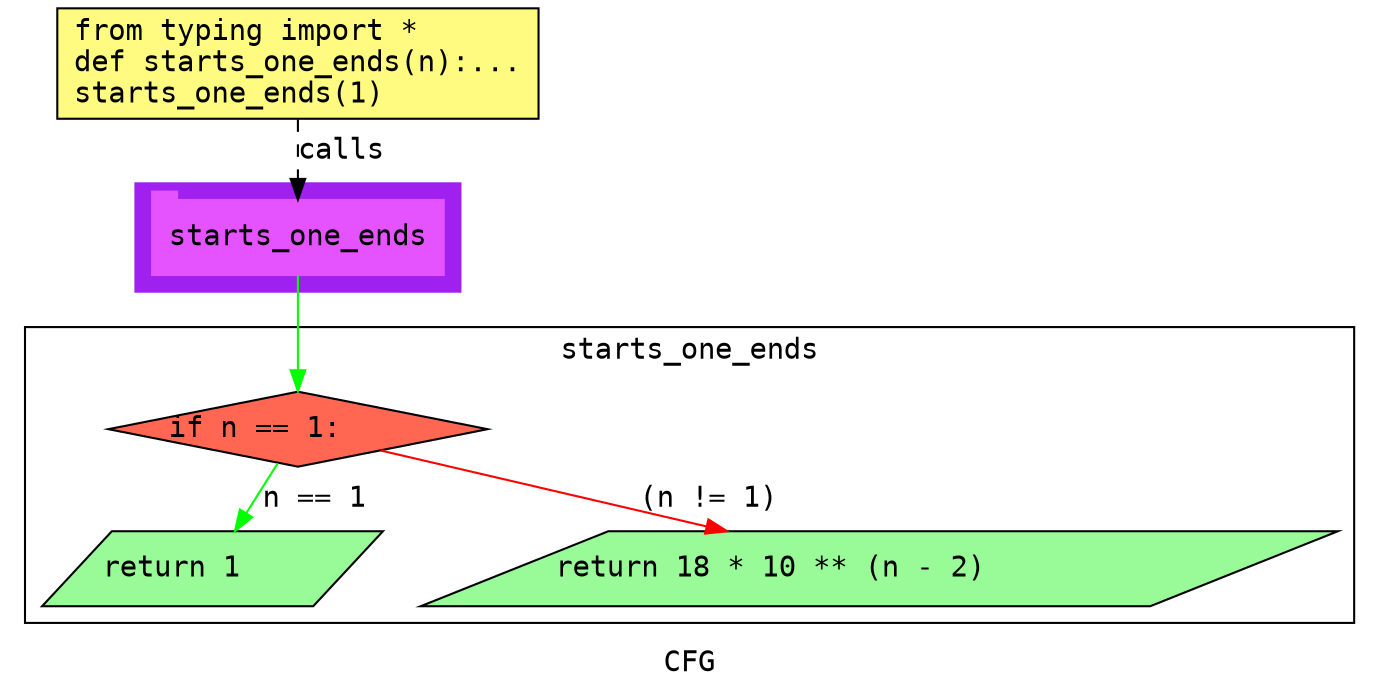 digraph cluster436CFG {
	graph [bb="0,0,634,326",
		compound=True,
		fontname="DejaVu Sans Mono",
		label=CFG,
		lheight=0.21,
		lp="317,11.5",
		lwidth=0.35,
		pack=False,
		rankdir=TB,
		ranksep=0.02
	];
	node [fontname="DejaVu Sans Mono",
		label="\N"
	];
	edge [fontname="DejaVu Sans Mono"];
	subgraph cluster_1 {
		graph [bb="59,190,215,242",
			color=purple,
			compound=true,
			fontname="DejaVu Sans Mono",
			label="",
			rankdir=TB,
			ranksep=0.02,
			shape=tab,
			style=filled
		];
		node [fontname="DejaVu Sans Mono"];
		edge [fontname="DejaVu Sans Mono"];
		9	[color="#E552FF",
			height=0.5,
			label=starts_one_ends,
			linenum="[6]",
			pos="137,216",
			shape=tab,
			style=filled,
			width=1.9444];
	}
	subgraph cluster0starts_one_ends {
		graph [bb="8,31,626,173",
			compound=True,
			fontname="DejaVu Sans Mono",
			label=starts_one_ends,
			lheight=0.21,
			lp="317,161.5",
			lwidth=1.72,
			pack=False,
			rankdir=TB,
			ranksep=0.02
		];
		node [fontname="DejaVu Sans Mono"];
		edge [fontname="DejaVu Sans Mono"];
		3	[fillcolor="#FF6752",
			height=0.5,
			label="if n == 1:\l",
			linenum="[3]",
			pos="137,124",
			shape=diamond,
			style="filled,solid",
			width=2.5277];
		4	[fillcolor="#98fb98",
			height=0.5,
			label="return 1\l",
			linenum="[3]",
			pos="95,57",
			shape=parallelogram,
			style="filled,solid",
			width=2.1971];
		3 -> 4	[color=green,
			label="n == 1",
			lp="144,90.5",
			pos="e,106.17,75.291 127.26,107.92 122.63,100.76 116.97,92.001 111.69,83.826"];
		5	[fillcolor="#98fb98",
			height=0.5,
			label="return 18 * 10 ** (n - 2)\l",
			linenum="[4]",
			pos="405,57",
			shape=parallelogram,
			style="filled,solid",
			width=5.9029];
		3 -> 5	[color=red,
			label="(n != 1)",
			lp="328.5,90.5",
			pos="e,334.9,75.001 175.68,113.62 214.54,104.19 275.56,89.395 324.89,77.431"];
	}
	1	[fillcolor="#FFFB81",
		height=0.73611,
		label="from typing import *\ldef starts_one_ends(n):...\lstarts_one_ends(1)\l",
		linenum="[1]",
		pos="137,299.5",
		shape=rectangle,
		style="filled,solid",
		width=3.2083];
	1 -> 9	[label=calls,
		lp="158,257.5",
		pos="e,137,234.13 137,272.71 137,263.66 137,253.47 137,244.3",
		style=dashed];
	9 -> 3	[color=green,
		pos="e,137,142.3 137,197.65 137,184.82 137,167.11 137,152.38"];
}
